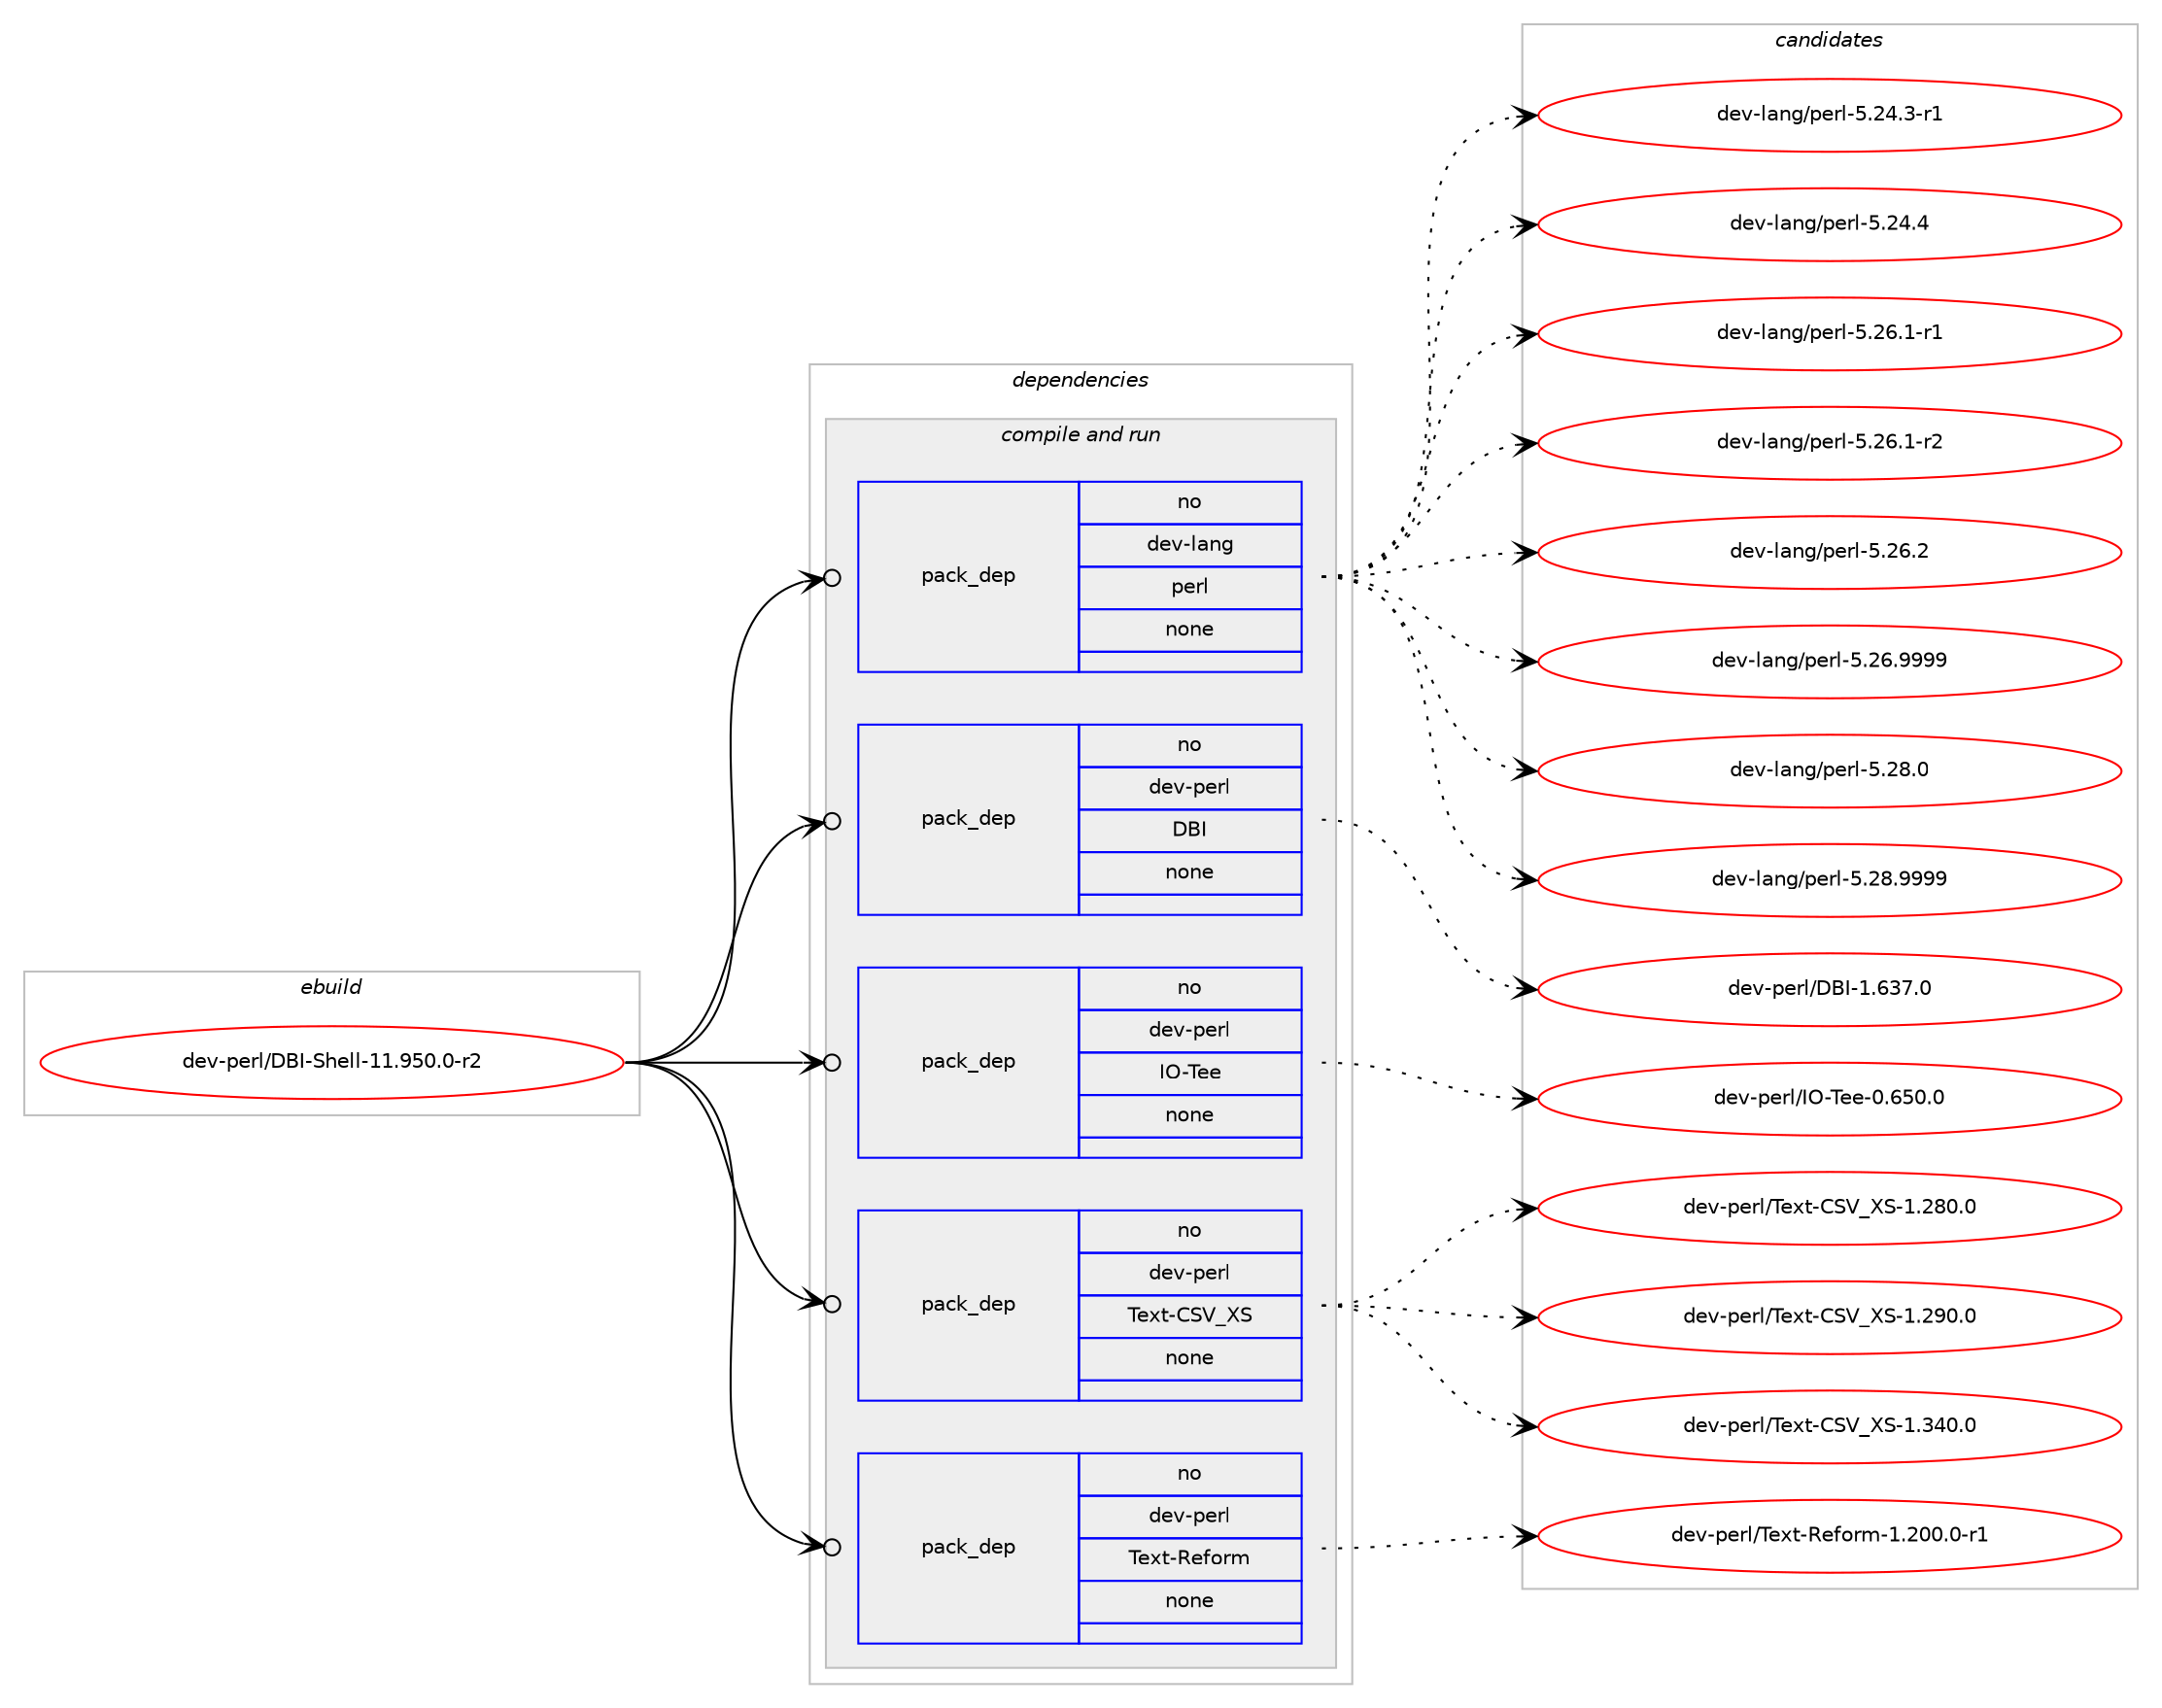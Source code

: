 digraph prolog {

# *************
# Graph options
# *************

newrank=true;
concentrate=true;
compound=true;
graph [rankdir=LR,fontname=Helvetica,fontsize=10,ranksep=1.5];#, ranksep=2.5, nodesep=0.2];
edge  [arrowhead=vee];
node  [fontname=Helvetica,fontsize=10];

# **********
# The ebuild
# **********

subgraph cluster_leftcol {
color=gray;
rank=same;
label=<<i>ebuild</i>>;
id [label="dev-perl/DBI-Shell-11.950.0-r2", color=red, width=4, href="../dev-perl/DBI-Shell-11.950.0-r2.svg"];
}

# ****************
# The dependencies
# ****************

subgraph cluster_midcol {
color=gray;
label=<<i>dependencies</i>>;
subgraph cluster_compile {
fillcolor="#eeeeee";
style=filled;
label=<<i>compile</i>>;
}
subgraph cluster_compileandrun {
fillcolor="#eeeeee";
style=filled;
label=<<i>compile and run</i>>;
subgraph pack987854 {
dependency1378791 [label=<<TABLE BORDER="0" CELLBORDER="1" CELLSPACING="0" CELLPADDING="4" WIDTH="220"><TR><TD ROWSPAN="6" CELLPADDING="30">pack_dep</TD></TR><TR><TD WIDTH="110">no</TD></TR><TR><TD>dev-lang</TD></TR><TR><TD>perl</TD></TR><TR><TD>none</TD></TR><TR><TD></TD></TR></TABLE>>, shape=none, color=blue];
}
id:e -> dependency1378791:w [weight=20,style="solid",arrowhead="odotvee"];
subgraph pack987855 {
dependency1378792 [label=<<TABLE BORDER="0" CELLBORDER="1" CELLSPACING="0" CELLPADDING="4" WIDTH="220"><TR><TD ROWSPAN="6" CELLPADDING="30">pack_dep</TD></TR><TR><TD WIDTH="110">no</TD></TR><TR><TD>dev-perl</TD></TR><TR><TD>DBI</TD></TR><TR><TD>none</TD></TR><TR><TD></TD></TR></TABLE>>, shape=none, color=blue];
}
id:e -> dependency1378792:w [weight=20,style="solid",arrowhead="odotvee"];
subgraph pack987856 {
dependency1378793 [label=<<TABLE BORDER="0" CELLBORDER="1" CELLSPACING="0" CELLPADDING="4" WIDTH="220"><TR><TD ROWSPAN="6" CELLPADDING="30">pack_dep</TD></TR><TR><TD WIDTH="110">no</TD></TR><TR><TD>dev-perl</TD></TR><TR><TD>IO-Tee</TD></TR><TR><TD>none</TD></TR><TR><TD></TD></TR></TABLE>>, shape=none, color=blue];
}
id:e -> dependency1378793:w [weight=20,style="solid",arrowhead="odotvee"];
subgraph pack987857 {
dependency1378794 [label=<<TABLE BORDER="0" CELLBORDER="1" CELLSPACING="0" CELLPADDING="4" WIDTH="220"><TR><TD ROWSPAN="6" CELLPADDING="30">pack_dep</TD></TR><TR><TD WIDTH="110">no</TD></TR><TR><TD>dev-perl</TD></TR><TR><TD>Text-CSV_XS</TD></TR><TR><TD>none</TD></TR><TR><TD></TD></TR></TABLE>>, shape=none, color=blue];
}
id:e -> dependency1378794:w [weight=20,style="solid",arrowhead="odotvee"];
subgraph pack987858 {
dependency1378795 [label=<<TABLE BORDER="0" CELLBORDER="1" CELLSPACING="0" CELLPADDING="4" WIDTH="220"><TR><TD ROWSPAN="6" CELLPADDING="30">pack_dep</TD></TR><TR><TD WIDTH="110">no</TD></TR><TR><TD>dev-perl</TD></TR><TR><TD>Text-Reform</TD></TR><TR><TD>none</TD></TR><TR><TD></TD></TR></TABLE>>, shape=none, color=blue];
}
id:e -> dependency1378795:w [weight=20,style="solid",arrowhead="odotvee"];
}
subgraph cluster_run {
fillcolor="#eeeeee";
style=filled;
label=<<i>run</i>>;
}
}

# **************
# The candidates
# **************

subgraph cluster_choices {
rank=same;
color=gray;
label=<<i>candidates</i>>;

subgraph choice987854 {
color=black;
nodesep=1;
choice100101118451089711010347112101114108455346505246514511449 [label="dev-lang/perl-5.24.3-r1", color=red, width=4,href="../dev-lang/perl-5.24.3-r1.svg"];
choice10010111845108971101034711210111410845534650524652 [label="dev-lang/perl-5.24.4", color=red, width=4,href="../dev-lang/perl-5.24.4.svg"];
choice100101118451089711010347112101114108455346505446494511449 [label="dev-lang/perl-5.26.1-r1", color=red, width=4,href="../dev-lang/perl-5.26.1-r1.svg"];
choice100101118451089711010347112101114108455346505446494511450 [label="dev-lang/perl-5.26.1-r2", color=red, width=4,href="../dev-lang/perl-5.26.1-r2.svg"];
choice10010111845108971101034711210111410845534650544650 [label="dev-lang/perl-5.26.2", color=red, width=4,href="../dev-lang/perl-5.26.2.svg"];
choice10010111845108971101034711210111410845534650544657575757 [label="dev-lang/perl-5.26.9999", color=red, width=4,href="../dev-lang/perl-5.26.9999.svg"];
choice10010111845108971101034711210111410845534650564648 [label="dev-lang/perl-5.28.0", color=red, width=4,href="../dev-lang/perl-5.28.0.svg"];
choice10010111845108971101034711210111410845534650564657575757 [label="dev-lang/perl-5.28.9999", color=red, width=4,href="../dev-lang/perl-5.28.9999.svg"];
dependency1378791:e -> choice100101118451089711010347112101114108455346505246514511449:w [style=dotted,weight="100"];
dependency1378791:e -> choice10010111845108971101034711210111410845534650524652:w [style=dotted,weight="100"];
dependency1378791:e -> choice100101118451089711010347112101114108455346505446494511449:w [style=dotted,weight="100"];
dependency1378791:e -> choice100101118451089711010347112101114108455346505446494511450:w [style=dotted,weight="100"];
dependency1378791:e -> choice10010111845108971101034711210111410845534650544650:w [style=dotted,weight="100"];
dependency1378791:e -> choice10010111845108971101034711210111410845534650544657575757:w [style=dotted,weight="100"];
dependency1378791:e -> choice10010111845108971101034711210111410845534650564648:w [style=dotted,weight="100"];
dependency1378791:e -> choice10010111845108971101034711210111410845534650564657575757:w [style=dotted,weight="100"];
}
subgraph choice987855 {
color=black;
nodesep=1;
choice10010111845112101114108476866734549465451554648 [label="dev-perl/DBI-1.637.0", color=red, width=4,href="../dev-perl/DBI-1.637.0.svg"];
dependency1378792:e -> choice10010111845112101114108476866734549465451554648:w [style=dotted,weight="100"];
}
subgraph choice987856 {
color=black;
nodesep=1;
choice1001011184511210111410847737945841011014548465453484648 [label="dev-perl/IO-Tee-0.650.0", color=red, width=4,href="../dev-perl/IO-Tee-0.650.0.svg"];
dependency1378793:e -> choice1001011184511210111410847737945841011014548465453484648:w [style=dotted,weight="100"];
}
subgraph choice987857 {
color=black;
nodesep=1;
choice100101118451121011141084784101120116456783869588834549465056484648 [label="dev-perl/Text-CSV_XS-1.280.0", color=red, width=4,href="../dev-perl/Text-CSV_XS-1.280.0.svg"];
choice100101118451121011141084784101120116456783869588834549465057484648 [label="dev-perl/Text-CSV_XS-1.290.0", color=red, width=4,href="../dev-perl/Text-CSV_XS-1.290.0.svg"];
choice100101118451121011141084784101120116456783869588834549465152484648 [label="dev-perl/Text-CSV_XS-1.340.0", color=red, width=4,href="../dev-perl/Text-CSV_XS-1.340.0.svg"];
dependency1378794:e -> choice100101118451121011141084784101120116456783869588834549465056484648:w [style=dotted,weight="100"];
dependency1378794:e -> choice100101118451121011141084784101120116456783869588834549465057484648:w [style=dotted,weight="100"];
dependency1378794:e -> choice100101118451121011141084784101120116456783869588834549465152484648:w [style=dotted,weight="100"];
}
subgraph choice987858 {
color=black;
nodesep=1;
choice100101118451121011141084784101120116458210110211111410945494650484846484511449 [label="dev-perl/Text-Reform-1.200.0-r1", color=red, width=4,href="../dev-perl/Text-Reform-1.200.0-r1.svg"];
dependency1378795:e -> choice100101118451121011141084784101120116458210110211111410945494650484846484511449:w [style=dotted,weight="100"];
}
}

}
